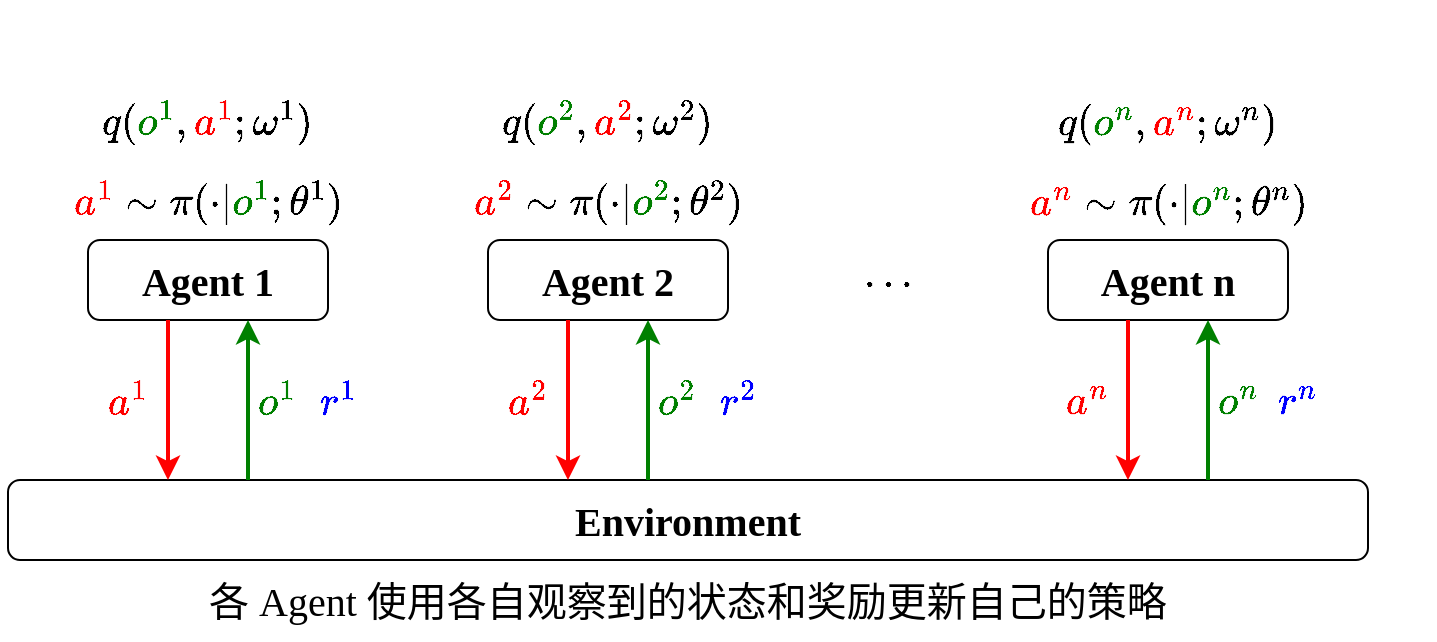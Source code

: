 <mxfile version="24.7.5" pages="3">
  <diagram name="去中心化" id="K0WIdoEHKe5Pq1Bd4Mqo">
    <mxGraphModel dx="1230" dy="878" grid="1" gridSize="10" guides="1" tooltips="1" connect="1" arrows="1" fold="1" page="0" pageScale="1" pageWidth="1169" pageHeight="827" math="1" shadow="0">
      <root>
        <mxCell id="0" />
        <mxCell id="1" style="" parent="0" />
        <mxCell id="vUkILgBZVAyPaTqSMExO-1" value="Agent 1" style="rounded=1;whiteSpace=wrap;html=1;fontFamily=HarmonyOS Sans SC;fontSize=20;fontStyle=1" vertex="1" parent="1">
          <mxGeometry width="120" height="40" as="geometry" />
        </mxCell>
        <mxCell id="vUkILgBZVAyPaTqSMExO-2" value="\(\textcolor{red}{a^1} \sim \pi(\cdot | \textcolor{green}{o^1}; \theta^1)\)" style="text;html=1;align=center;verticalAlign=middle;whiteSpace=wrap;rounded=0;fontSize=20;fontFamily=HarmonyOS Sans SC;" vertex="1" parent="1">
          <mxGeometry y="-40" width="120" height="40" as="geometry" />
        </mxCell>
        <mxCell id="vUkILgBZVAyPaTqSMExO-3" value="Agent 2" style="rounded=1;whiteSpace=wrap;html=1;fontFamily=HarmonyOS Sans SC;fontSize=20;fontStyle=1" vertex="1" parent="1">
          <mxGeometry x="200" width="120" height="40" as="geometry" />
        </mxCell>
        <mxCell id="vUkILgBZVAyPaTqSMExO-4" value="\(\textcolor{red}{a^2} \sim \pi(\cdot | \textcolor{green}{o^2}; \theta^2)\)" style="text;html=1;align=center;verticalAlign=middle;whiteSpace=wrap;rounded=0;fontSize=20;fontFamily=HarmonyOS Sans SC;" vertex="1" parent="1">
          <mxGeometry x="200" y="-40" width="120" height="40" as="geometry" />
        </mxCell>
        <mxCell id="vUkILgBZVAyPaTqSMExO-5" value="Agent n" style="rounded=1;whiteSpace=wrap;html=1;fontFamily=HarmonyOS Sans SC;fontSize=20;fontStyle=1" vertex="1" parent="1">
          <mxGeometry x="480" width="120" height="40" as="geometry" />
        </mxCell>
        <mxCell id="vUkILgBZVAyPaTqSMExO-6" value="\(\textcolor{red}{a^n} \sim \pi(\cdot | \textcolor{green}{o^n}; \theta^n)\)" style="text;html=1;align=center;verticalAlign=middle;whiteSpace=wrap;rounded=0;fontSize=20;fontFamily=HarmonyOS Sans SC;" vertex="1" parent="1">
          <mxGeometry x="480" y="-40" width="120" height="40" as="geometry" />
        </mxCell>
        <mxCell id="vUkILgBZVAyPaTqSMExO-7" value="\(\cdots\)" style="text;html=1;align=center;verticalAlign=middle;whiteSpace=wrap;rounded=0;fontSize=20;fontFamily=HarmonyOS Sans SC;" vertex="1" parent="1">
          <mxGeometry x="340" width="120" height="40" as="geometry" />
        </mxCell>
        <mxCell id="vUkILgBZVAyPaTqSMExO-9" value="Environment" style="rounded=1;whiteSpace=wrap;html=1;strokeColor=default;align=center;verticalAlign=middle;fontFamily=HarmonyOS Sans SC;fontSize=20;fontColor=default;fontStyle=1;fillColor=default;" vertex="1" parent="1">
          <mxGeometry x="-40" y="120" width="680" height="40" as="geometry" />
        </mxCell>
        <mxCell id="vUkILgBZVAyPaTqSMExO-19" value="\(q(\textcolor{green}{o^1}, \textcolor{red}{a^1}; \omega^1)\)" style="text;html=1;align=center;verticalAlign=middle;whiteSpace=wrap;rounded=0;fontSize=20;fontFamily=HarmonyOS Sans SC;" vertex="1" parent="1">
          <mxGeometry y="-80" width="120" height="40" as="geometry" />
        </mxCell>
        <mxCell id="vUkILgBZVAyPaTqSMExO-20" value="\(q(\textcolor{green}{o^2}, \textcolor{red}{a^2}; \omega^2)\)" style="text;html=1;align=center;verticalAlign=middle;whiteSpace=wrap;rounded=0;fontSize=20;fontFamily=HarmonyOS Sans SC;" vertex="1" parent="1">
          <mxGeometry x="200" y="-80" width="120" height="40" as="geometry" />
        </mxCell>
        <mxCell id="vUkILgBZVAyPaTqSMExO-21" value="\(q(\textcolor{green}{o^n}, \textcolor{red}{a^n}; \omega^n)\)" style="text;html=1;align=center;verticalAlign=middle;whiteSpace=wrap;rounded=0;fontSize=20;fontFamily=HarmonyOS Sans SC;" vertex="1" parent="1">
          <mxGeometry x="480" y="-80" width="120" height="40" as="geometry" />
        </mxCell>
        <mxCell id="vUkILgBZVAyPaTqSMExO-22" value="\(\textcolor{red}{a^1}\)" style="text;html=1;align=center;verticalAlign=middle;whiteSpace=wrap;rounded=0;fontFamily=HarmonyOS Sans SC;fontSize=20;fontColor=default;" vertex="1" parent="1">
          <mxGeometry y="60" width="40" height="40" as="geometry" />
        </mxCell>
        <mxCell id="vUkILgBZVAyPaTqSMExO-23" value="\(\textcolor{red}{a^2}\)" style="text;html=1;align=center;verticalAlign=middle;whiteSpace=wrap;rounded=0;fontFamily=HarmonyOS Sans SC;fontSize=20;fontColor=default;" vertex="1" parent="1">
          <mxGeometry x="200" y="60" width="40" height="40" as="geometry" />
        </mxCell>
        <mxCell id="vUkILgBZVAyPaTqSMExO-24" value="\(\textcolor{red}{a^n}\)" style="text;html=1;align=center;verticalAlign=middle;whiteSpace=wrap;rounded=0;fontFamily=HarmonyOS Sans SC;fontSize=20;fontColor=default;" vertex="1" parent="1">
          <mxGeometry x="480" y="60" width="40" height="40" as="geometry" />
        </mxCell>
        <mxCell id="vUkILgBZVAyPaTqSMExO-25" value="\(\textcolor{green}{o^1}\)" style="text;html=1;align=center;verticalAlign=middle;whiteSpace=wrap;rounded=0;fontFamily=HarmonyOS Sans SC;fontSize=20;fontColor=default;" vertex="1" parent="1">
          <mxGeometry x="80" y="60" width="30" height="40" as="geometry" />
        </mxCell>
        <mxCell id="vUkILgBZVAyPaTqSMExO-26" value="\(\textcolor{blue}{r^1}\)" style="text;html=1;align=center;verticalAlign=middle;whiteSpace=wrap;rounded=0;fontFamily=HarmonyOS Sans SC;fontSize=20;fontColor=default;" vertex="1" parent="1">
          <mxGeometry x="110" y="60" width="30" height="40" as="geometry" />
        </mxCell>
        <mxCell id="vUkILgBZVAyPaTqSMExO-27" value="\(\textcolor{green}{o^2}\)" style="text;html=1;align=center;verticalAlign=middle;whiteSpace=wrap;rounded=0;fontFamily=HarmonyOS Sans SC;fontSize=20;fontColor=default;" vertex="1" parent="1">
          <mxGeometry x="280" y="60" width="30" height="40" as="geometry" />
        </mxCell>
        <mxCell id="vUkILgBZVAyPaTqSMExO-28" value="\(\textcolor{blue}{r^2}\)" style="text;html=1;align=center;verticalAlign=middle;whiteSpace=wrap;rounded=0;fontFamily=HarmonyOS Sans SC;fontSize=20;fontColor=default;" vertex="1" parent="1">
          <mxGeometry x="310" y="60" width="30" height="40" as="geometry" />
        </mxCell>
        <mxCell id="vUkILgBZVAyPaTqSMExO-29" value="\(\textcolor{green}{o^n}\)" style="text;html=1;align=center;verticalAlign=middle;whiteSpace=wrap;rounded=0;fontFamily=HarmonyOS Sans SC;fontSize=20;fontColor=default;" vertex="1" parent="1">
          <mxGeometry x="560" y="60" width="30" height="40" as="geometry" />
        </mxCell>
        <mxCell id="vUkILgBZVAyPaTqSMExO-30" value="\(\textcolor{blue}{r^n}\)" style="text;html=1;align=center;verticalAlign=middle;whiteSpace=wrap;rounded=0;fontFamily=HarmonyOS Sans SC;fontSize=20;fontColor=default;" vertex="1" parent="1">
          <mxGeometry x="590" y="60" width="30" height="40" as="geometry" />
        </mxCell>
        <mxCell id="ch1fCTaeAEcG7OZzQ63a-1" value="各 Agent 使用各自观察到的状态和奖励更新自己的策略" style="text;html=1;align=center;verticalAlign=middle;whiteSpace=wrap;rounded=0;fontFamily=HarmonyOS Sans SC;fontSize=20;fontColor=default;" vertex="1" parent="1">
          <mxGeometry x="-40" y="160" width="680" height="40" as="geometry" />
        </mxCell>
        <mxCell id="vUkILgBZVAyPaTqSMExO-11" value="箭头" style="locked=1;" parent="0" />
        <mxCell id="vUkILgBZVAyPaTqSMExO-12" value="" style="endArrow=classic;html=1;rounded=0;fontFamily=HarmonyOS Sans SC;fontSize=20;fontColor=default;fontStyle=1;strokeWidth=2;strokeColor=#FF0000;" edge="1" parent="vUkILgBZVAyPaTqSMExO-11">
          <mxGeometry width="50" height="50" relative="1" as="geometry">
            <mxPoint x="40" y="40" as="sourcePoint" />
            <mxPoint x="40" y="120" as="targetPoint" />
          </mxGeometry>
        </mxCell>
        <mxCell id="vUkILgBZVAyPaTqSMExO-14" value="" style="endArrow=classic;html=1;rounded=0;strokeColor=#008000;strokeWidth=2;align=center;verticalAlign=middle;fontFamily=HarmonyOS Sans SC;fontSize=20;fontColor=default;fontStyle=1;labelBackgroundColor=default;" edge="1" parent="vUkILgBZVAyPaTqSMExO-11">
          <mxGeometry width="50" height="50" relative="1" as="geometry">
            <mxPoint x="80" y="120" as="sourcePoint" />
            <mxPoint x="80" y="40" as="targetPoint" />
          </mxGeometry>
        </mxCell>
        <mxCell id="vUkILgBZVAyPaTqSMExO-15" value="" style="endArrow=classic;html=1;rounded=0;fontFamily=HarmonyOS Sans SC;fontSize=20;fontColor=default;fontStyle=1;strokeWidth=2;strokeColor=#FF0000;" edge="1" parent="vUkILgBZVAyPaTqSMExO-11">
          <mxGeometry width="50" height="50" relative="1" as="geometry">
            <mxPoint x="240" y="40" as="sourcePoint" />
            <mxPoint x="240" y="120" as="targetPoint" />
          </mxGeometry>
        </mxCell>
        <mxCell id="vUkILgBZVAyPaTqSMExO-16" value="" style="endArrow=classic;html=1;rounded=0;strokeColor=#008000;strokeWidth=2;align=center;verticalAlign=middle;fontFamily=HarmonyOS Sans SC;fontSize=20;fontColor=default;fontStyle=1;labelBackgroundColor=default;" edge="1" parent="vUkILgBZVAyPaTqSMExO-11">
          <mxGeometry width="50" height="50" relative="1" as="geometry">
            <mxPoint x="280" y="120" as="sourcePoint" />
            <mxPoint x="280" y="40" as="targetPoint" />
          </mxGeometry>
        </mxCell>
        <mxCell id="vUkILgBZVAyPaTqSMExO-17" value="" style="endArrow=classic;html=1;rounded=0;fontFamily=HarmonyOS Sans SC;fontSize=20;fontColor=default;fontStyle=1;strokeWidth=2;strokeColor=#FF0000;" edge="1" parent="vUkILgBZVAyPaTqSMExO-11">
          <mxGeometry width="50" height="50" relative="1" as="geometry">
            <mxPoint x="520" y="40" as="sourcePoint" />
            <mxPoint x="520" y="120" as="targetPoint" />
          </mxGeometry>
        </mxCell>
        <mxCell id="vUkILgBZVAyPaTqSMExO-18" value="" style="endArrow=classic;html=1;rounded=0;strokeColor=#008000;strokeWidth=2;align=center;verticalAlign=middle;fontFamily=HarmonyOS Sans SC;fontSize=20;fontColor=default;fontStyle=1;labelBackgroundColor=default;" edge="1" parent="vUkILgBZVAyPaTqSMExO-11">
          <mxGeometry width="50" height="50" relative="1" as="geometry">
            <mxPoint x="560" y="120" as="sourcePoint" />
            <mxPoint x="560" y="40" as="targetPoint" />
          </mxGeometry>
        </mxCell>
      </root>
    </mxGraphModel>
  </diagram>
  <diagram id="TWbkB6dG613iSCQmHVxF" name="完全中心化">
    <mxGraphModel dx="1388" dy="970" grid="1" gridSize="10" guides="1" tooltips="1" connect="1" arrows="1" fold="1" page="0" pageScale="1" pageWidth="1169" pageHeight="827" math="1" shadow="0">
      <root>
        <mxCell id="0" />
        <mxCell id="1" style="" parent="0" />
        <mxCell id="5ZSHvl_FQzPzoSQp5xy6-1" value="Agent 1" style="rounded=1;whiteSpace=wrap;html=1;fontFamily=HarmonyOS Sans SC;fontSize=20;fontStyle=1" vertex="1" parent="1">
          <mxGeometry width="120" height="40" as="geometry" />
        </mxCell>
        <mxCell id="5ZSHvl_FQzPzoSQp5xy6-2" value="\(\textcolor{red}{a^i} \sim \pi(\cdot | \textcolor{green}{o^1}, \textcolor{green}{o^2}, \cdots, \textcolor{green}{o^n}; \theta^i)\), for all \(i = 1, 2, \cdots, n\)" style="text;html=1;align=center;verticalAlign=middle;whiteSpace=wrap;rounded=0;fontSize=20;fontFamily=HarmonyOS Sans SC;" vertex="1" parent="1">
          <mxGeometry y="-160" width="560" height="40" as="geometry" />
        </mxCell>
        <mxCell id="5ZSHvl_FQzPzoSQp5xy6-3" value="Agent 2" style="rounded=1;whiteSpace=wrap;html=1;fontFamily=HarmonyOS Sans SC;fontSize=20;fontStyle=1" vertex="1" parent="1">
          <mxGeometry x="200" width="120" height="40" as="geometry" />
        </mxCell>
        <mxCell id="5ZSHvl_FQzPzoSQp5xy6-5" value="Agent n" style="rounded=1;whiteSpace=wrap;html=1;fontFamily=HarmonyOS Sans SC;fontSize=20;fontStyle=1" vertex="1" parent="1">
          <mxGeometry x="440" width="120" height="40" as="geometry" />
        </mxCell>
        <mxCell id="5ZSHvl_FQzPzoSQp5xy6-7" value="\(\cdots\)" style="text;html=1;align=center;verticalAlign=middle;whiteSpace=wrap;rounded=0;fontSize=20;fontFamily=HarmonyOS Sans SC;" vertex="1" parent="1">
          <mxGeometry x="320" width="120" height="40" as="geometry" />
        </mxCell>
        <mxCell id="5ZSHvl_FQzPzoSQp5xy6-8" value="Environment" style="rounded=1;whiteSpace=wrap;html=1;strokeColor=default;align=center;verticalAlign=middle;fontFamily=HarmonyOS Sans SC;fontSize=20;fontColor=default;fontStyle=1;fillColor=default;" vertex="1" parent="1">
          <mxGeometry y="120" width="560" height="40" as="geometry" />
        </mxCell>
        <mxCell id="5ZSHvl_FQzPzoSQp5xy6-9" value="\(q(\textcolor{green}{o^1}, \cdots, \textcolor{green}{o^n}, \textcolor{red}{a^1}, \cdots, \textcolor{red}{a^n}; \omega^i)\), for all \(i = 1, 2, \cdots, n\)" style="text;html=1;align=center;verticalAlign=middle;whiteSpace=wrap;rounded=0;fontSize=20;fontFamily=HarmonyOS Sans SC;" vertex="1" parent="1">
          <mxGeometry y="-200" width="560" height="40" as="geometry" />
        </mxCell>
        <mxCell id="5ZSHvl_FQzPzoSQp5xy6-12" value="\(\textcolor{red}{a^1}\)" style="text;html=1;align=center;verticalAlign=middle;whiteSpace=wrap;rounded=0;fontFamily=HarmonyOS Sans SC;fontSize=20;fontColor=default;" vertex="1" parent="1">
          <mxGeometry x="60" y="-80" width="40" height="40" as="geometry" />
        </mxCell>
        <mxCell id="5ZSHvl_FQzPzoSQp5xy6-13" value="\(\textcolor{red}{a^2}\)" style="text;html=1;align=center;verticalAlign=middle;whiteSpace=wrap;rounded=0;fontFamily=HarmonyOS Sans SC;fontSize=20;fontColor=default;" vertex="1" parent="1">
          <mxGeometry x="200" y="-60" width="40" height="40" as="geometry" />
        </mxCell>
        <mxCell id="5ZSHvl_FQzPzoSQp5xy6-14" value="\(\textcolor{red}{a^n}\)" style="text;html=1;align=center;verticalAlign=middle;whiteSpace=wrap;rounded=0;fontFamily=HarmonyOS Sans SC;fontSize=20;fontColor=default;" vertex="1" parent="1">
          <mxGeometry x="410" y="-40" width="40" height="40" as="geometry" />
        </mxCell>
        <mxCell id="5ZSHvl_FQzPzoSQp5xy6-15" value="\(\textcolor{green}{o^1}\)" style="text;html=1;align=center;verticalAlign=middle;whiteSpace=wrap;rounded=0;fontFamily=HarmonyOS Sans SC;fontSize=20;fontColor=default;" vertex="1" parent="1">
          <mxGeometry x="110" y="-40" width="30" height="40" as="geometry" />
        </mxCell>
        <mxCell id="5ZSHvl_FQzPzoSQp5xy6-16" value="\(\textcolor{blue}{r^1}\)" style="text;html=1;align=center;verticalAlign=middle;whiteSpace=wrap;rounded=0;fontFamily=HarmonyOS Sans SC;fontSize=20;fontColor=default;" vertex="1" parent="1">
          <mxGeometry x="140" y="-40" width="30" height="40" as="geometry" />
        </mxCell>
        <mxCell id="5ZSHvl_FQzPzoSQp5xy6-17" value="\(\textcolor{green}{o^2}\)" style="text;html=1;align=center;verticalAlign=middle;whiteSpace=wrap;rounded=0;fontFamily=HarmonyOS Sans SC;fontSize=20;fontColor=default;" vertex="1" parent="1">
          <mxGeometry x="280" y="-60" width="30" height="40" as="geometry" />
        </mxCell>
        <mxCell id="5ZSHvl_FQzPzoSQp5xy6-18" value="\(\textcolor{blue}{r^2}\)" style="text;html=1;align=center;verticalAlign=middle;whiteSpace=wrap;rounded=0;fontFamily=HarmonyOS Sans SC;fontSize=20;fontColor=default;" vertex="1" parent="1">
          <mxGeometry x="310" y="-60" width="30" height="40" as="geometry" />
        </mxCell>
        <mxCell id="5ZSHvl_FQzPzoSQp5xy6-19" value="\(\textcolor{green}{o^n}\)" style="text;html=1;align=center;verticalAlign=middle;whiteSpace=wrap;rounded=0;fontFamily=HarmonyOS Sans SC;fontSize=20;fontColor=default;" vertex="1" parent="1">
          <mxGeometry x="470" y="-80" width="30" height="40" as="geometry" />
        </mxCell>
        <mxCell id="5ZSHvl_FQzPzoSQp5xy6-20" value="\(\textcolor{blue}{r^n}\)" style="text;html=1;align=center;verticalAlign=middle;whiteSpace=wrap;rounded=0;fontFamily=HarmonyOS Sans SC;fontSize=20;fontColor=default;" vertex="1" parent="1">
          <mxGeometry x="500" y="-80" width="30" height="40" as="geometry" />
        </mxCell>
        <mxCell id="5ZSHvl_FQzPzoSQp5xy6-27" value="Interact" style="text;html=1;align=center;verticalAlign=middle;whiteSpace=wrap;rounded=0;fontFamily=HarmonyOS Sans SC;fontSize=20;fontColor=default;" vertex="1" parent="1">
          <mxGeometry x="-80" y="60" width="80" height="40" as="geometry" />
        </mxCell>
        <mxCell id="5ZSHvl_FQzPzoSQp5xy6-29" value="Central Controller" style="rounded=1;whiteSpace=wrap;html=1;strokeColor=default;align=center;verticalAlign=middle;fontFamily=HarmonyOS Sans SC;fontSize=20;fontColor=default;fontStyle=1;fillColor=default;" vertex="1" parent="1">
          <mxGeometry x="80" y="-120" width="400" height="40" as="geometry" />
        </mxCell>
        <mxCell id="5ZSHvl_FQzPzoSQp5xy6-22" value="箭头" style="locked=1;" parent="0" />
        <mxCell id="5ZSHvl_FQzPzoSQp5xy6-23" value="" style="endArrow=classic;startArrow=classic;html=1;rounded=0;strokeColor=default;strokeWidth=2;align=center;verticalAlign=middle;fontFamily=Helvetica;fontSize=20;fontColor=default;fontStyle=1;labelBackgroundColor=default;dashed=1;" edge="1" parent="5ZSHvl_FQzPzoSQp5xy6-22">
          <mxGeometry width="50" height="50" relative="1" as="geometry">
            <mxPoint x="60" y="120" as="sourcePoint" />
            <mxPoint x="60" y="40" as="targetPoint" />
          </mxGeometry>
        </mxCell>
        <mxCell id="5ZSHvl_FQzPzoSQp5xy6-24" value="" style="endArrow=classic;startArrow=classic;html=1;rounded=0;strokeColor=default;strokeWidth=2;align=center;verticalAlign=middle;fontFamily=Helvetica;fontSize=20;fontColor=default;fontStyle=1;labelBackgroundColor=default;dashed=1;" edge="1" parent="5ZSHvl_FQzPzoSQp5xy6-22">
          <mxGeometry width="50" height="50" relative="1" as="geometry">
            <mxPoint x="260" y="120" as="sourcePoint" />
            <mxPoint x="260" y="40" as="targetPoint" />
          </mxGeometry>
        </mxCell>
        <mxCell id="5ZSHvl_FQzPzoSQp5xy6-25" value="" style="endArrow=classic;startArrow=classic;html=1;rounded=0;strokeColor=default;strokeWidth=2;align=center;verticalAlign=middle;fontFamily=Helvetica;fontSize=20;fontColor=default;fontStyle=1;labelBackgroundColor=default;dashed=1;" edge="1" parent="5ZSHvl_FQzPzoSQp5xy6-22">
          <mxGeometry width="50" height="50" relative="1" as="geometry">
            <mxPoint x="500" y="120" as="sourcePoint" />
            <mxPoint x="500" y="40" as="targetPoint" />
          </mxGeometry>
        </mxCell>
        <mxCell id="5ZSHvl_FQzPzoSQp5xy6-30" value="" style="endArrow=classic;html=1;rounded=0;strokeColor=#FF0000;strokeWidth=2;align=center;verticalAlign=middle;fontFamily=HarmonyOS Sans SC;fontSize=20;fontColor=default;fontStyle=1;labelBackgroundColor=default;" edge="1" parent="5ZSHvl_FQzPzoSQp5xy6-22">
          <mxGeometry width="50" height="50" relative="1" as="geometry">
            <mxPoint x="120" y="-80" as="sourcePoint" />
            <mxPoint x="40" as="targetPoint" />
          </mxGeometry>
        </mxCell>
        <mxCell id="5ZSHvl_FQzPzoSQp5xy6-31" value="" style="endArrow=classic;html=1;rounded=0;strokeColor=#008000;strokeWidth=2;align=center;verticalAlign=middle;fontFamily=HarmonyOS Sans SC;fontSize=20;fontColor=default;fontStyle=1;labelBackgroundColor=default;" edge="1" parent="5ZSHvl_FQzPzoSQp5xy6-22">
          <mxGeometry width="50" height="50" relative="1" as="geometry">
            <mxPoint x="80" as="sourcePoint" />
            <mxPoint x="160" y="-80" as="targetPoint" />
          </mxGeometry>
        </mxCell>
        <mxCell id="5ZSHvl_FQzPzoSQp5xy6-32" value="" style="endArrow=classic;html=1;rounded=0;strokeColor=#FF0000;strokeWidth=2;align=center;verticalAlign=middle;fontFamily=HarmonyOS Sans SC;fontSize=20;fontColor=default;fontStyle=1;labelBackgroundColor=default;" edge="1" parent="5ZSHvl_FQzPzoSQp5xy6-22">
          <mxGeometry width="50" height="50" relative="1" as="geometry">
            <mxPoint x="240" y="-80" as="sourcePoint" />
            <mxPoint x="240" as="targetPoint" />
          </mxGeometry>
        </mxCell>
        <mxCell id="5ZSHvl_FQzPzoSQp5xy6-33" value="" style="endArrow=classic;html=1;rounded=0;strokeColor=#008000;strokeWidth=2;align=center;verticalAlign=middle;fontFamily=HarmonyOS Sans SC;fontSize=20;fontColor=default;fontStyle=1;labelBackgroundColor=default;" edge="1" parent="5ZSHvl_FQzPzoSQp5xy6-22">
          <mxGeometry width="50" height="50" relative="1" as="geometry">
            <mxPoint x="280" as="sourcePoint" />
            <mxPoint x="280" y="-80" as="targetPoint" />
          </mxGeometry>
        </mxCell>
        <mxCell id="5ZSHvl_FQzPzoSQp5xy6-34" value="" style="endArrow=classic;html=1;rounded=0;strokeColor=#FF0000;strokeWidth=2;align=center;verticalAlign=middle;fontFamily=HarmonyOS Sans SC;fontSize=20;fontColor=default;fontStyle=1;labelBackgroundColor=default;" edge="1" parent="5ZSHvl_FQzPzoSQp5xy6-22">
          <mxGeometry width="50" height="50" relative="1" as="geometry">
            <mxPoint x="400" y="-80" as="sourcePoint" />
            <mxPoint x="480" as="targetPoint" />
          </mxGeometry>
        </mxCell>
        <mxCell id="5ZSHvl_FQzPzoSQp5xy6-35" value="" style="endArrow=classic;html=1;rounded=0;strokeColor=#008000;strokeWidth=2;align=center;verticalAlign=middle;fontFamily=HarmonyOS Sans SC;fontSize=20;fontColor=default;fontStyle=1;labelBackgroundColor=default;" edge="1" parent="5ZSHvl_FQzPzoSQp5xy6-22">
          <mxGeometry width="50" height="50" relative="1" as="geometry">
            <mxPoint x="520" as="sourcePoint" />
            <mxPoint x="440" y="-80" as="targetPoint" />
          </mxGeometry>
        </mxCell>
      </root>
    </mxGraphModel>
  </diagram>
  <diagram id="ssLGBGyxSScKSlO2C5on" name="中心化训练去中心化执行">
    <mxGraphModel dx="1830" dy="825" grid="1" gridSize="10" guides="1" tooltips="1" connect="1" arrows="1" fold="1" page="0" pageScale="1" pageWidth="1169" pageHeight="827" math="1" shadow="0">
      <root>
        <mxCell id="0" />
        <mxCell id="1" value="Agent" style="" parent="0" />
        <mxCell id="orMP3iw00dxKL6nvJpmw-15" value="" style="rounded=1;whiteSpace=wrap;html=1;align=center;verticalAlign=middle;fontFamily=HarmonyOS Sans SC;fontSize=20;fontStyle=1;fillColor=#f5f5f5;fontColor=#333333;strokeColor=#666666;" vertex="1" parent="1">
          <mxGeometry x="650" y="40" width="140" height="240" as="geometry" />
        </mxCell>
        <mxCell id="orMP3iw00dxKL6nvJpmw-14" value="" style="rounded=1;whiteSpace=wrap;html=1;align=center;verticalAlign=middle;fontFamily=HarmonyOS Sans SC;fontSize=20;fontStyle=1;fillColor=#f5f5f5;fontColor=#333333;strokeColor=#666666;" vertex="1" parent="1">
          <mxGeometry x="330" y="40" width="140" height="240" as="geometry" />
        </mxCell>
        <mxCell id="orMP3iw00dxKL6nvJpmw-13" value="" style="rounded=1;whiteSpace=wrap;html=1;align=center;verticalAlign=middle;fontFamily=HarmonyOS Sans SC;fontSize=20;fontStyle=1;fillColor=#f5f5f5;fontColor=#333333;strokeColor=#666666;" vertex="1" parent="1">
          <mxGeometry x="30" y="40" width="140" height="240" as="geometry" />
        </mxCell>
        <mxCell id="orMP3iw00dxKL6nvJpmw-7" style="edgeStyle=orthogonalEdgeStyle;shape=connector;rounded=0;orthogonalLoop=1;jettySize=auto;html=1;exitX=0;exitY=0.5;exitDx=0;exitDy=0;entryX=0;entryY=0.5;entryDx=0;entryDy=0;strokeColor=#800080;strokeWidth=2;align=center;verticalAlign=middle;fontFamily=HarmonyOS Sans SC;fontSize=20;fontColor=default;fontStyle=1;labelBackgroundColor=default;endArrow=classic;curved=1;" edge="1" parent="1" source="FJBhthwHk_ApPxGzJ3VX-1" target="rINc2Tf5TEPq3zzqWmwO-7">
          <mxGeometry relative="1" as="geometry" />
        </mxCell>
        <mxCell id="FJBhthwHk_ApPxGzJ3VX-1" value="Critic 1" style="rounded=1;whiteSpace=wrap;html=1;strokeColor=default;align=center;verticalAlign=middle;fontFamily=HarmonyOS Sans SC;fontSize=20;fontColor=default;fontStyle=0;fillColor=default;" vertex="1" parent="1">
          <mxGeometry x="40" y="80" width="120" height="40" as="geometry" />
        </mxCell>
        <mxCell id="rINc2Tf5TEPq3zzqWmwO-1" value="\(q(\textcolor{green}{\pmb{o}}, \textcolor{red}{\pmb{a}}; \omega^1)\)" style="text;html=1;align=center;verticalAlign=middle;whiteSpace=wrap;rounded=0;fontSize=20;fontFamily=HarmonyOS Sans SC;" vertex="1" parent="1">
          <mxGeometry x="40" y="40" width="120" height="40" as="geometry" />
        </mxCell>
        <mxCell id="orMP3iw00dxKL6nvJpmw-8" style="edgeStyle=orthogonalEdgeStyle;shape=connector;rounded=0;orthogonalLoop=1;jettySize=auto;html=1;exitX=0;exitY=0.5;exitDx=0;exitDy=0;entryX=0;entryY=0.5;entryDx=0;entryDy=0;strokeColor=#800080;strokeWidth=2;align=center;verticalAlign=middle;fontFamily=HarmonyOS Sans SC;fontSize=20;fontColor=default;fontStyle=1;labelBackgroundColor=default;endArrow=classic;curved=1;" edge="1" parent="1" source="rINc2Tf5TEPq3zzqWmwO-2" target="rINc2Tf5TEPq3zzqWmwO-8">
          <mxGeometry relative="1" as="geometry" />
        </mxCell>
        <mxCell id="rINc2Tf5TEPq3zzqWmwO-2" value="Critic 2" style="rounded=1;whiteSpace=wrap;html=1;strokeColor=default;align=center;verticalAlign=middle;fontFamily=HarmonyOS Sans SC;fontSize=20;fontColor=default;fontStyle=0;fillColor=default;" vertex="1" parent="1">
          <mxGeometry x="340" y="80" width="120" height="40" as="geometry" />
        </mxCell>
        <mxCell id="rINc2Tf5TEPq3zzqWmwO-3" value="\(q(\textcolor{green}{\pmb{o}}, \textcolor{red}{\pmb{a}}; \omega^2)\)" style="text;html=1;align=center;verticalAlign=middle;whiteSpace=wrap;rounded=0;fontSize=20;fontFamily=HarmonyOS Sans SC;" vertex="1" parent="1">
          <mxGeometry x="340" y="40" width="120" height="40" as="geometry" />
        </mxCell>
        <mxCell id="orMP3iw00dxKL6nvJpmw-9" style="edgeStyle=orthogonalEdgeStyle;shape=connector;rounded=0;orthogonalLoop=1;jettySize=auto;html=1;exitX=0;exitY=0.5;exitDx=0;exitDy=0;entryX=0;entryY=0.5;entryDx=0;entryDy=0;strokeColor=#800080;strokeWidth=2;align=center;verticalAlign=middle;fontFamily=HarmonyOS Sans SC;fontSize=20;fontColor=default;fontStyle=1;labelBackgroundColor=default;endArrow=classic;curved=1;" edge="1" parent="1" source="rINc2Tf5TEPq3zzqWmwO-4" target="rINc2Tf5TEPq3zzqWmwO-9">
          <mxGeometry relative="1" as="geometry" />
        </mxCell>
        <mxCell id="rINc2Tf5TEPq3zzqWmwO-4" value="Critic n" style="rounded=1;whiteSpace=wrap;html=1;strokeColor=default;align=center;verticalAlign=middle;fontFamily=HarmonyOS Sans SC;fontSize=20;fontColor=default;fontStyle=0;fillColor=default;" vertex="1" parent="1">
          <mxGeometry x="660" y="80" width="120" height="40" as="geometry" />
        </mxCell>
        <mxCell id="rINc2Tf5TEPq3zzqWmwO-5" value="\(q(\textcolor{green}{\pmb{o}}, \textcolor{red}{\pmb{a}}; \omega^n)\)" style="text;html=1;align=center;verticalAlign=middle;whiteSpace=wrap;rounded=0;fontSize=20;fontFamily=HarmonyOS Sans SC;" vertex="1" parent="1">
          <mxGeometry x="660" y="40" width="120" height="40" as="geometry" />
        </mxCell>
        <mxCell id="edBaAeJVD5zUOgXDJzQw-34" style="edgeStyle=orthogonalEdgeStyle;shape=connector;rounded=0;orthogonalLoop=1;jettySize=auto;html=1;exitX=1;exitY=0.5;exitDx=0;exitDy=0;strokeColor=default;strokeWidth=2;align=center;verticalAlign=middle;fontFamily=HarmonyOS Sans SC;fontSize=20;fontColor=default;fontStyle=1;labelBackgroundColor=default;endArrow=classic;curved=1;" edge="1" parent="1" source="rINc2Tf5TEPq3zzqWmwO-7">
          <mxGeometry relative="1" as="geometry">
            <mxPoint x="190" y="140" as="targetPoint" />
          </mxGeometry>
        </mxCell>
        <mxCell id="rINc2Tf5TEPq3zzqWmwO-7" value="Actor 1" style="rounded=1;whiteSpace=wrap;html=1;strokeColor=default;align=center;verticalAlign=middle;fontFamily=HarmonyOS Sans SC;fontSize=20;fontColor=default;fontStyle=0;fillColor=default;" vertex="1" parent="1">
          <mxGeometry x="40" y="220" width="120" height="40" as="geometry" />
        </mxCell>
        <mxCell id="edBaAeJVD5zUOgXDJzQw-36" style="edgeStyle=orthogonalEdgeStyle;shape=connector;rounded=0;orthogonalLoop=1;jettySize=auto;html=1;exitX=1;exitY=0.5;exitDx=0;exitDy=0;strokeColor=default;strokeWidth=2;align=center;verticalAlign=middle;fontFamily=HarmonyOS Sans SC;fontSize=20;fontColor=default;fontStyle=1;labelBackgroundColor=default;endArrow=classic;curved=1;" edge="1" parent="1" source="rINc2Tf5TEPq3zzqWmwO-8">
          <mxGeometry relative="1" as="geometry">
            <mxPoint x="490" y="140" as="targetPoint" />
          </mxGeometry>
        </mxCell>
        <mxCell id="rINc2Tf5TEPq3zzqWmwO-8" value="Actor&amp;nbsp;2" style="rounded=1;whiteSpace=wrap;html=1;strokeColor=default;align=center;verticalAlign=middle;fontFamily=HarmonyOS Sans SC;fontSize=20;fontColor=default;fontStyle=0;fillColor=default;" vertex="1" parent="1">
          <mxGeometry x="340" y="220" width="120" height="40" as="geometry" />
        </mxCell>
        <mxCell id="edBaAeJVD5zUOgXDJzQw-38" style="edgeStyle=orthogonalEdgeStyle;shape=connector;rounded=0;orthogonalLoop=1;jettySize=auto;html=1;exitX=1;exitY=0.5;exitDx=0;exitDy=0;strokeColor=default;strokeWidth=2;align=center;verticalAlign=middle;fontFamily=HarmonyOS Sans SC;fontSize=20;fontColor=default;fontStyle=1;labelBackgroundColor=default;endArrow=classic;curved=1;" edge="1" parent="1" source="rINc2Tf5TEPq3zzqWmwO-9">
          <mxGeometry relative="1" as="geometry">
            <mxPoint x="810" y="140" as="targetPoint" />
          </mxGeometry>
        </mxCell>
        <mxCell id="rINc2Tf5TEPq3zzqWmwO-9" value="Actor&amp;nbsp;n" style="rounded=1;whiteSpace=wrap;html=1;strokeColor=default;align=center;verticalAlign=middle;fontFamily=HarmonyOS Sans SC;fontSize=20;fontColor=default;fontStyle=0;fillColor=default;" vertex="1" parent="1">
          <mxGeometry x="660" y="220" width="120" height="40" as="geometry" />
        </mxCell>
        <mxCell id="orMP3iw00dxKL6nvJpmw-1" value="\(\pi(\textcolor{red}{a^1}&amp;nbsp;| \textcolor{green}{o^1}; \theta^1)\)" style="text;html=1;align=center;verticalAlign=middle;whiteSpace=wrap;rounded=0;fontSize=20;fontFamily=HarmonyOS Sans SC;" vertex="1" parent="1">
          <mxGeometry x="40" y="180" width="120" height="40" as="geometry" />
        </mxCell>
        <mxCell id="orMP3iw00dxKL6nvJpmw-2" value="\(\pi(\textcolor{red}{a^2}&amp;nbsp;| \textcolor{green}{o^2}; \theta^2)\)" style="text;html=1;align=center;verticalAlign=middle;whiteSpace=wrap;rounded=0;fontSize=20;fontFamily=HarmonyOS Sans SC;" vertex="1" parent="1">
          <mxGeometry x="340" y="180" width="120" height="40" as="geometry" />
        </mxCell>
        <mxCell id="orMP3iw00dxKL6nvJpmw-3" value="\(\pi(\textcolor{red}{a^n}&amp;nbsp;| \textcolor{green}{o^n}; \theta^n)\)" style="text;html=1;align=center;verticalAlign=middle;whiteSpace=wrap;rounded=0;fontSize=20;fontFamily=HarmonyOS Sans SC;" vertex="1" parent="1">
          <mxGeometry x="660" y="180" width="120" height="40" as="geometry" />
        </mxCell>
        <mxCell id="orMP3iw00dxKL6nvJpmw-10" value="\(\textcolor{purple}{q^1}\)" style="text;html=1;align=center;verticalAlign=middle;whiteSpace=wrap;rounded=0;fontFamily=HarmonyOS Sans SC;fontSize=20;fontColor=default;fontStyle=0;" vertex="1" parent="1">
          <mxGeometry x="-10" y="140" width="30" height="40" as="geometry" />
        </mxCell>
        <mxCell id="orMP3iw00dxKL6nvJpmw-11" value="\(\textcolor{purple}{q^2}\)" style="text;html=1;align=center;verticalAlign=middle;whiteSpace=wrap;rounded=0;fontFamily=HarmonyOS Sans SC;fontSize=20;fontColor=default;fontStyle=0;" vertex="1" parent="1">
          <mxGeometry x="290" y="140" width="30" height="40" as="geometry" />
        </mxCell>
        <mxCell id="orMP3iw00dxKL6nvJpmw-12" value="\(\textcolor{purple}{q^n}\)" style="text;html=1;align=center;verticalAlign=middle;whiteSpace=wrap;rounded=0;fontFamily=HarmonyOS Sans SC;fontSize=20;fontColor=default;fontStyle=0;" vertex="1" parent="1">
          <mxGeometry x="610" y="140" width="30" height="40" as="geometry" />
        </mxCell>
        <mxCell id="orMP3iw00dxKL6nvJpmw-16" value="Agent 1" style="text;html=1;align=center;verticalAlign=middle;whiteSpace=wrap;rounded=0;fontFamily=HarmonyOS Sans SC;fontSize=20;fontColor=default;fontStyle=1;" vertex="1" parent="1">
          <mxGeometry x="40" y="140" width="120" height="40" as="geometry" />
        </mxCell>
        <mxCell id="orMP3iw00dxKL6nvJpmw-17" value="Agent 2" style="text;html=1;align=center;verticalAlign=middle;whiteSpace=wrap;rounded=0;fontFamily=HarmonyOS Sans SC;fontSize=20;fontColor=default;fontStyle=1;" vertex="1" parent="1">
          <mxGeometry x="340" y="140" width="120" height="40" as="geometry" />
        </mxCell>
        <mxCell id="orMP3iw00dxKL6nvJpmw-18" value="Agent n" style="text;html=1;align=center;verticalAlign=middle;whiteSpace=wrap;rounded=0;fontFamily=HarmonyOS Sans SC;fontSize=20;fontColor=default;fontStyle=1;" vertex="1" parent="1">
          <mxGeometry x="660" y="140" width="120" height="40" as="geometry" />
        </mxCell>
        <mxCell id="edBaAeJVD5zUOgXDJzQw-2" value="\(\cdots\)" style="text;html=1;align=center;verticalAlign=middle;whiteSpace=wrap;rounded=0;fontSize=20;fontFamily=HarmonyOS Sans SC;" vertex="1" parent="1">
          <mxGeometry x="500" y="80" width="120" height="40" as="geometry" />
        </mxCell>
        <mxCell id="edBaAeJVD5zUOgXDJzQw-3" value="\(\cdots\)" style="text;html=1;align=center;verticalAlign=middle;whiteSpace=wrap;rounded=0;fontSize=20;fontFamily=HarmonyOS Sans SC;" vertex="1" parent="1">
          <mxGeometry x="500" y="220" width="120" height="40" as="geometry" />
        </mxCell>
        <mxCell id="edBaAeJVD5zUOgXDJzQw-19" value="\(\textcolor{red}{a^1}\)" style="text;html=1;align=center;verticalAlign=middle;whiteSpace=wrap;rounded=0;fontFamily=HarmonyOS Sans SC;fontSize=20;fontColor=default;" vertex="1" parent="1">
          <mxGeometry x="40" y="280" width="40" height="40" as="geometry" />
        </mxCell>
        <mxCell id="edBaAeJVD5zUOgXDJzQw-20" value="\(\textcolor{red}{a^2}\)" style="text;html=1;align=center;verticalAlign=middle;whiteSpace=wrap;rounded=0;fontFamily=HarmonyOS Sans SC;fontSize=20;fontColor=default;" vertex="1" parent="1">
          <mxGeometry x="340" y="280" width="40" height="40" as="geometry" />
        </mxCell>
        <mxCell id="edBaAeJVD5zUOgXDJzQw-21" value="\(\textcolor{red}{a^n}\)" style="text;html=1;align=center;verticalAlign=middle;whiteSpace=wrap;rounded=0;fontFamily=HarmonyOS Sans SC;fontSize=20;fontColor=default;" vertex="1" parent="1">
          <mxGeometry x="660" y="280" width="40" height="40" as="geometry" />
        </mxCell>
        <mxCell id="edBaAeJVD5zUOgXDJzQw-22" value="\(\textcolor{green}{o^1}\)" style="text;html=1;align=center;verticalAlign=middle;whiteSpace=wrap;rounded=0;fontFamily=HarmonyOS Sans SC;fontSize=20;fontColor=default;" vertex="1" parent="1">
          <mxGeometry x="120" y="280" width="30" height="40" as="geometry" />
        </mxCell>
        <mxCell id="edBaAeJVD5zUOgXDJzQw-23" value="\(\textcolor{blue}{r^1}\)" style="text;html=1;align=center;verticalAlign=middle;whiteSpace=wrap;rounded=0;fontFamily=HarmonyOS Sans SC;fontSize=20;fontColor=default;" vertex="1" parent="1">
          <mxGeometry x="150" y="280" width="30" height="40" as="geometry" />
        </mxCell>
        <mxCell id="edBaAeJVD5zUOgXDJzQw-24" value="\(\textcolor{green}{o^2}\)" style="text;html=1;align=center;verticalAlign=middle;whiteSpace=wrap;rounded=0;fontFamily=HarmonyOS Sans SC;fontSize=20;fontColor=default;" vertex="1" parent="1">
          <mxGeometry x="420" y="280" width="30" height="40" as="geometry" />
        </mxCell>
        <mxCell id="edBaAeJVD5zUOgXDJzQw-25" value="\(\textcolor{blue}{r^2}\)" style="text;html=1;align=center;verticalAlign=middle;whiteSpace=wrap;rounded=0;fontFamily=HarmonyOS Sans SC;fontSize=20;fontColor=default;" vertex="1" parent="1">
          <mxGeometry x="450" y="280" width="30" height="40" as="geometry" />
        </mxCell>
        <mxCell id="edBaAeJVD5zUOgXDJzQw-26" value="\(\textcolor{green}{o^n}\)" style="text;html=1;align=center;verticalAlign=middle;whiteSpace=wrap;rounded=0;fontFamily=HarmonyOS Sans SC;fontSize=20;fontColor=default;" vertex="1" parent="1">
          <mxGeometry x="740" y="280" width="30" height="40" as="geometry" />
        </mxCell>
        <mxCell id="edBaAeJVD5zUOgXDJzQw-27" value="\(\textcolor{blue}{r^n}\)" style="text;html=1;align=center;verticalAlign=middle;whiteSpace=wrap;rounded=0;fontFamily=HarmonyOS Sans SC;fontSize=20;fontColor=default;" vertex="1" parent="1">
          <mxGeometry x="770" y="280" width="30" height="40" as="geometry" />
        </mxCell>
        <mxCell id="edBaAeJVD5zUOgXDJzQw-28" value="" style="endArrow=classic;html=1;rounded=0;fontFamily=HarmonyOS Sans SC;fontSize=20;fontColor=default;fontStyle=1;strokeWidth=2;strokeColor=#FF0000;" edge="1" parent="1">
          <mxGeometry width="50" height="50" relative="1" as="geometry">
            <mxPoint x="80" y="260" as="sourcePoint" />
            <mxPoint x="80" y="340" as="targetPoint" />
          </mxGeometry>
        </mxCell>
        <mxCell id="edBaAeJVD5zUOgXDJzQw-29" value="" style="endArrow=classic;html=1;rounded=0;strokeColor=#008000;strokeWidth=2;align=center;verticalAlign=middle;fontFamily=HarmonyOS Sans SC;fontSize=20;fontColor=default;fontStyle=1;labelBackgroundColor=default;" edge="1" parent="1">
          <mxGeometry width="50" height="50" relative="1" as="geometry">
            <mxPoint x="120" y="340" as="sourcePoint" />
            <mxPoint x="120" y="260" as="targetPoint" />
          </mxGeometry>
        </mxCell>
        <mxCell id="edBaAeJVD5zUOgXDJzQw-30" value="" style="endArrow=classic;html=1;rounded=0;fontFamily=HarmonyOS Sans SC;fontSize=20;fontColor=default;fontStyle=1;strokeWidth=2;strokeColor=#FF0000;" edge="1" parent="1">
          <mxGeometry width="50" height="50" relative="1" as="geometry">
            <mxPoint x="380" y="260" as="sourcePoint" />
            <mxPoint x="380" y="340" as="targetPoint" />
          </mxGeometry>
        </mxCell>
        <mxCell id="edBaAeJVD5zUOgXDJzQw-31" value="" style="endArrow=classic;html=1;rounded=0;strokeColor=#008000;strokeWidth=2;align=center;verticalAlign=middle;fontFamily=HarmonyOS Sans SC;fontSize=20;fontColor=default;fontStyle=1;labelBackgroundColor=default;" edge="1" parent="1">
          <mxGeometry width="50" height="50" relative="1" as="geometry">
            <mxPoint x="420" y="340" as="sourcePoint" />
            <mxPoint x="420" y="260" as="targetPoint" />
          </mxGeometry>
        </mxCell>
        <mxCell id="edBaAeJVD5zUOgXDJzQw-32" value="" style="endArrow=classic;html=1;rounded=0;fontFamily=HarmonyOS Sans SC;fontSize=20;fontColor=default;fontStyle=1;strokeWidth=2;strokeColor=#FF0000;" edge="1" parent="1">
          <mxGeometry width="50" height="50" relative="1" as="geometry">
            <mxPoint x="700" y="260" as="sourcePoint" />
            <mxPoint x="700" y="340" as="targetPoint" />
          </mxGeometry>
        </mxCell>
        <mxCell id="edBaAeJVD5zUOgXDJzQw-33" value="" style="endArrow=classic;html=1;rounded=0;strokeColor=#008000;strokeWidth=2;align=center;verticalAlign=middle;fontFamily=HarmonyOS Sans SC;fontSize=20;fontColor=default;fontStyle=1;labelBackgroundColor=default;" edge="1" parent="1">
          <mxGeometry width="50" height="50" relative="1" as="geometry">
            <mxPoint x="740" y="340" as="sourcePoint" />
            <mxPoint x="740" y="260" as="targetPoint" />
          </mxGeometry>
        </mxCell>
        <mxCell id="edBaAeJVD5zUOgXDJzQw-35" value="\((\textcolor{green}{o^1}, \textcolor{red}{a^1}, \textcolor{blue}{r^1})\)" style="text;html=1;align=center;verticalAlign=middle;whiteSpace=wrap;rounded=0;fontFamily=HarmonyOS Sans SC;fontSize=20;fontColor=default;" vertex="1" parent="1">
          <mxGeometry x="190" y="160" width="100" height="40" as="geometry" />
        </mxCell>
        <mxCell id="edBaAeJVD5zUOgXDJzQw-37" value="\((\textcolor{green}{o^2}, \textcolor{red}{a^2}, \textcolor{blue}{r^2})\)" style="text;html=1;align=center;verticalAlign=middle;whiteSpace=wrap;rounded=0;fontFamily=HarmonyOS Sans SC;fontSize=20;fontColor=default;" vertex="1" parent="1">
          <mxGeometry x="490" y="160" width="100" height="40" as="geometry" />
        </mxCell>
        <mxCell id="edBaAeJVD5zUOgXDJzQw-39" value="\((\textcolor{green}{o^n}, \textcolor{red}{a^n}, \textcolor{blue}{r^n})\)" style="text;html=1;align=center;verticalAlign=middle;whiteSpace=wrap;rounded=0;fontFamily=HarmonyOS Sans SC;fontSize=20;fontColor=default;" vertex="1" parent="1">
          <mxGeometry x="820" y="160" width="100" height="40" as="geometry" />
        </mxCell>
        <mxCell id="orMP3iw00dxKL6nvJpmw-4" value="中央控制器和环境" style="locked=1;" parent="0" />
        <mxCell id="orMP3iw00dxKL6nvJpmw-5" value="" style="rounded=1;whiteSpace=wrap;html=1;strokeColor=default;align=center;verticalAlign=middle;fontFamily=HarmonyOS Sans SC;fontSize=20;fontColor=default;fontStyle=1;fillColor=none;" vertex="1" parent="orMP3iw00dxKL6nvJpmw-4">
          <mxGeometry width="840" height="140" as="geometry" />
        </mxCell>
        <mxCell id="orMP3iw00dxKL6nvJpmw-6" value="Central Controller" style="text;html=1;align=center;verticalAlign=middle;whiteSpace=wrap;rounded=0;fontFamily=HarmonyOS Sans SC;fontSize=20;fontColor=default;fontStyle=1;" vertex="1" parent="orMP3iw00dxKL6nvJpmw-4">
          <mxGeometry width="840" height="40" as="geometry" />
        </mxCell>
        <mxCell id="orMP3iw00dxKL6nvJpmw-20" value="Environment" style="rounded=1;whiteSpace=wrap;html=1;strokeColor=default;align=center;verticalAlign=middle;fontFamily=HarmonyOS Sans SC;fontSize=20;fontColor=default;fontStyle=1;fillColor=default;" vertex="1" parent="orMP3iw00dxKL6nvJpmw-4">
          <mxGeometry y="340" width="840" height="40" as="geometry" />
        </mxCell>
      </root>
    </mxGraphModel>
  </diagram>
</mxfile>
